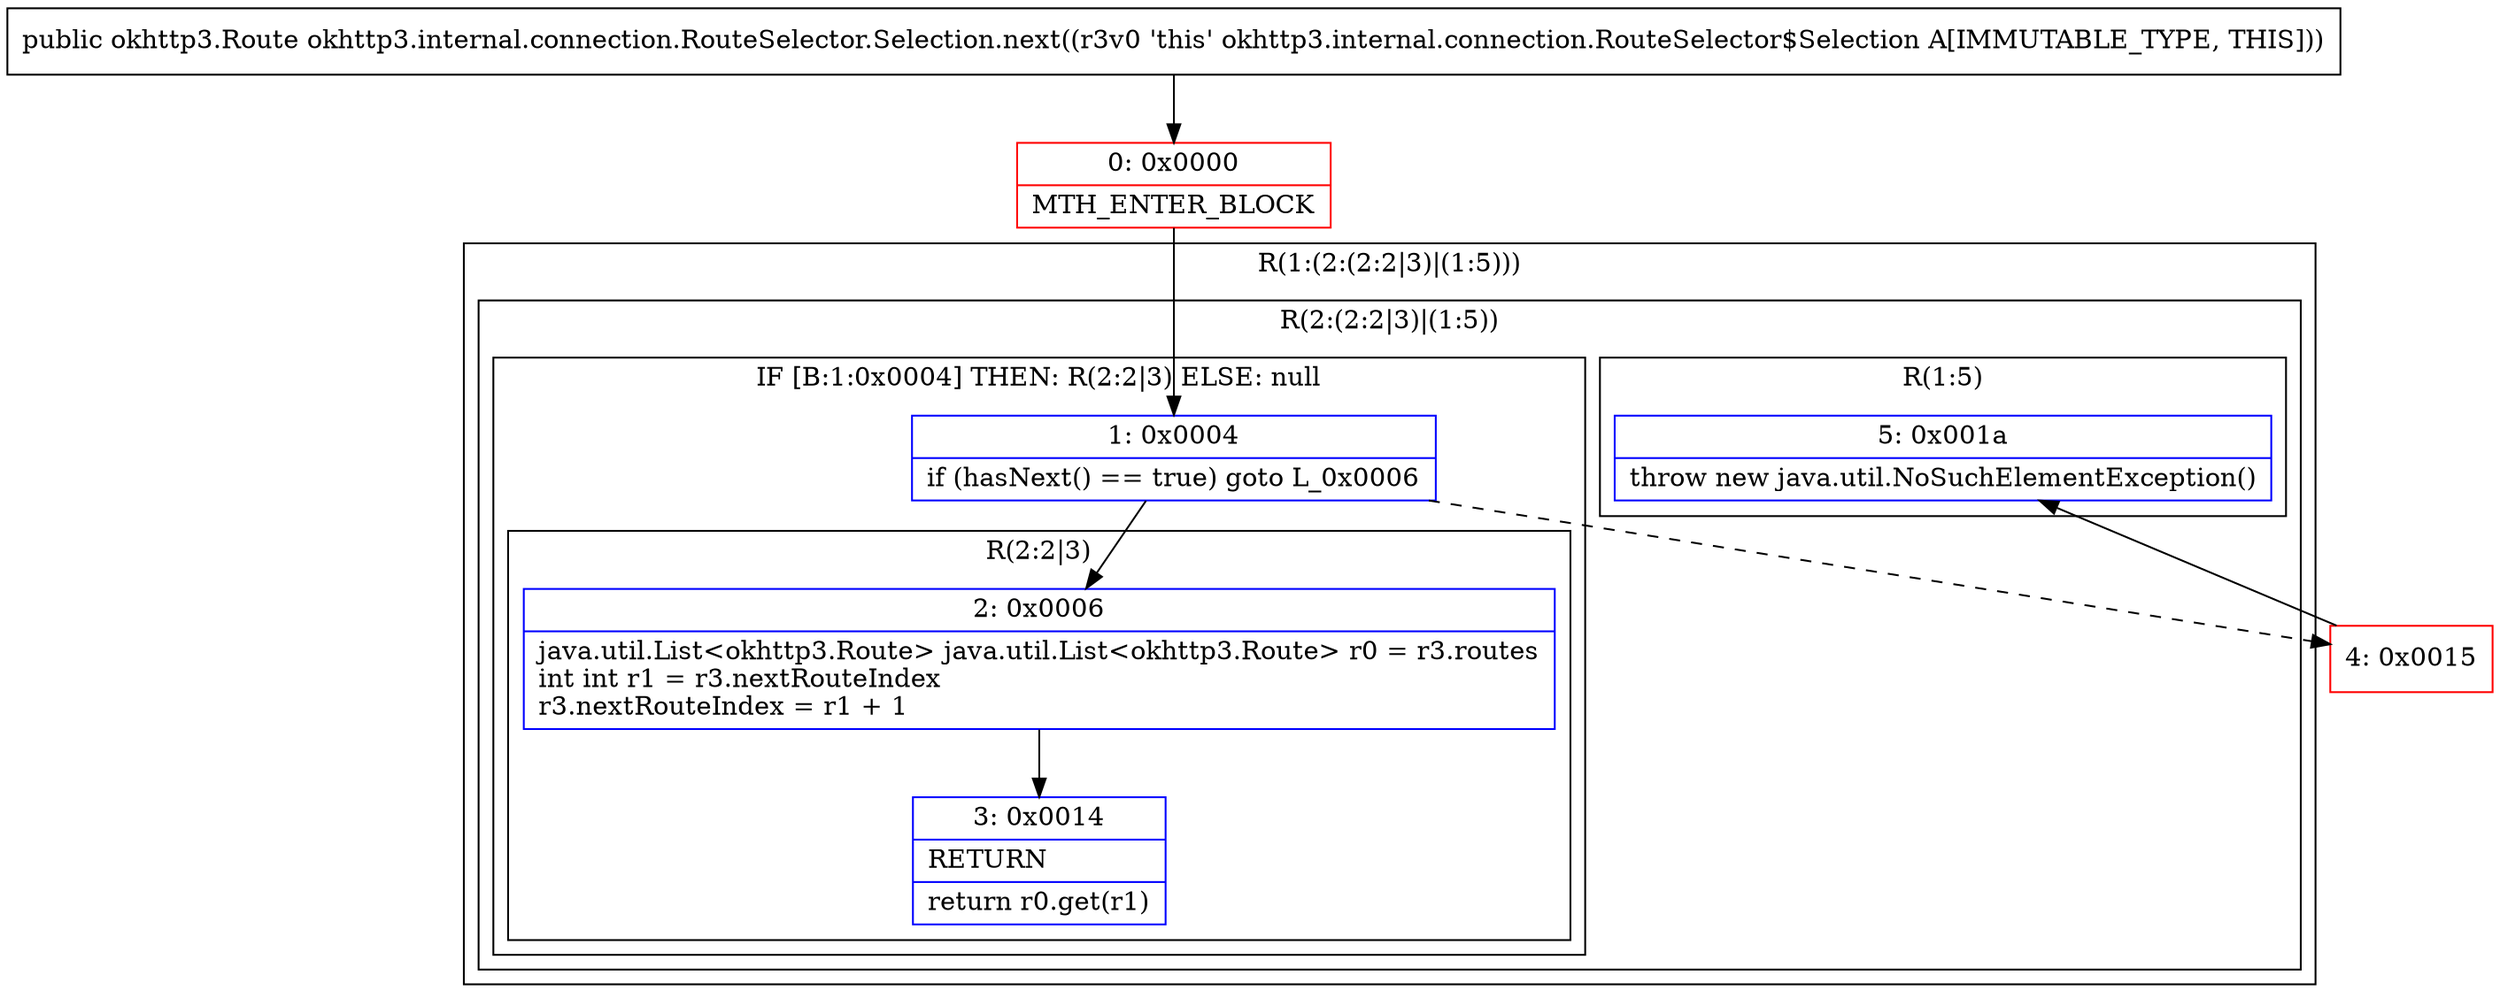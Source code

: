 digraph "CFG forokhttp3.internal.connection.RouteSelector.Selection.next()Lokhttp3\/Route;" {
subgraph cluster_Region_148152332 {
label = "R(1:(2:(2:2|3)|(1:5)))";
node [shape=record,color=blue];
subgraph cluster_Region_1615044286 {
label = "R(2:(2:2|3)|(1:5))";
node [shape=record,color=blue];
subgraph cluster_IfRegion_312932573 {
label = "IF [B:1:0x0004] THEN: R(2:2|3) ELSE: null";
node [shape=record,color=blue];
Node_1 [shape=record,label="{1\:\ 0x0004|if (hasNext() == true) goto L_0x0006\l}"];
subgraph cluster_Region_48636657 {
label = "R(2:2|3)";
node [shape=record,color=blue];
Node_2 [shape=record,label="{2\:\ 0x0006|java.util.List\<okhttp3.Route\> java.util.List\<okhttp3.Route\> r0 = r3.routes\lint int r1 = r3.nextRouteIndex\lr3.nextRouteIndex = r1 + 1\l}"];
Node_3 [shape=record,label="{3\:\ 0x0014|RETURN\l|return r0.get(r1)\l}"];
}
}
subgraph cluster_Region_278507811 {
label = "R(1:5)";
node [shape=record,color=blue];
Node_5 [shape=record,label="{5\:\ 0x001a|throw new java.util.NoSuchElementException()\l}"];
}
}
}
Node_0 [shape=record,color=red,label="{0\:\ 0x0000|MTH_ENTER_BLOCK\l}"];
Node_4 [shape=record,color=red,label="{4\:\ 0x0015}"];
MethodNode[shape=record,label="{public okhttp3.Route okhttp3.internal.connection.RouteSelector.Selection.next((r3v0 'this' okhttp3.internal.connection.RouteSelector$Selection A[IMMUTABLE_TYPE, THIS])) }"];
MethodNode -> Node_0;
Node_1 -> Node_2;
Node_1 -> Node_4[style=dashed];
Node_2 -> Node_3;
Node_0 -> Node_1;
Node_4 -> Node_5;
}

